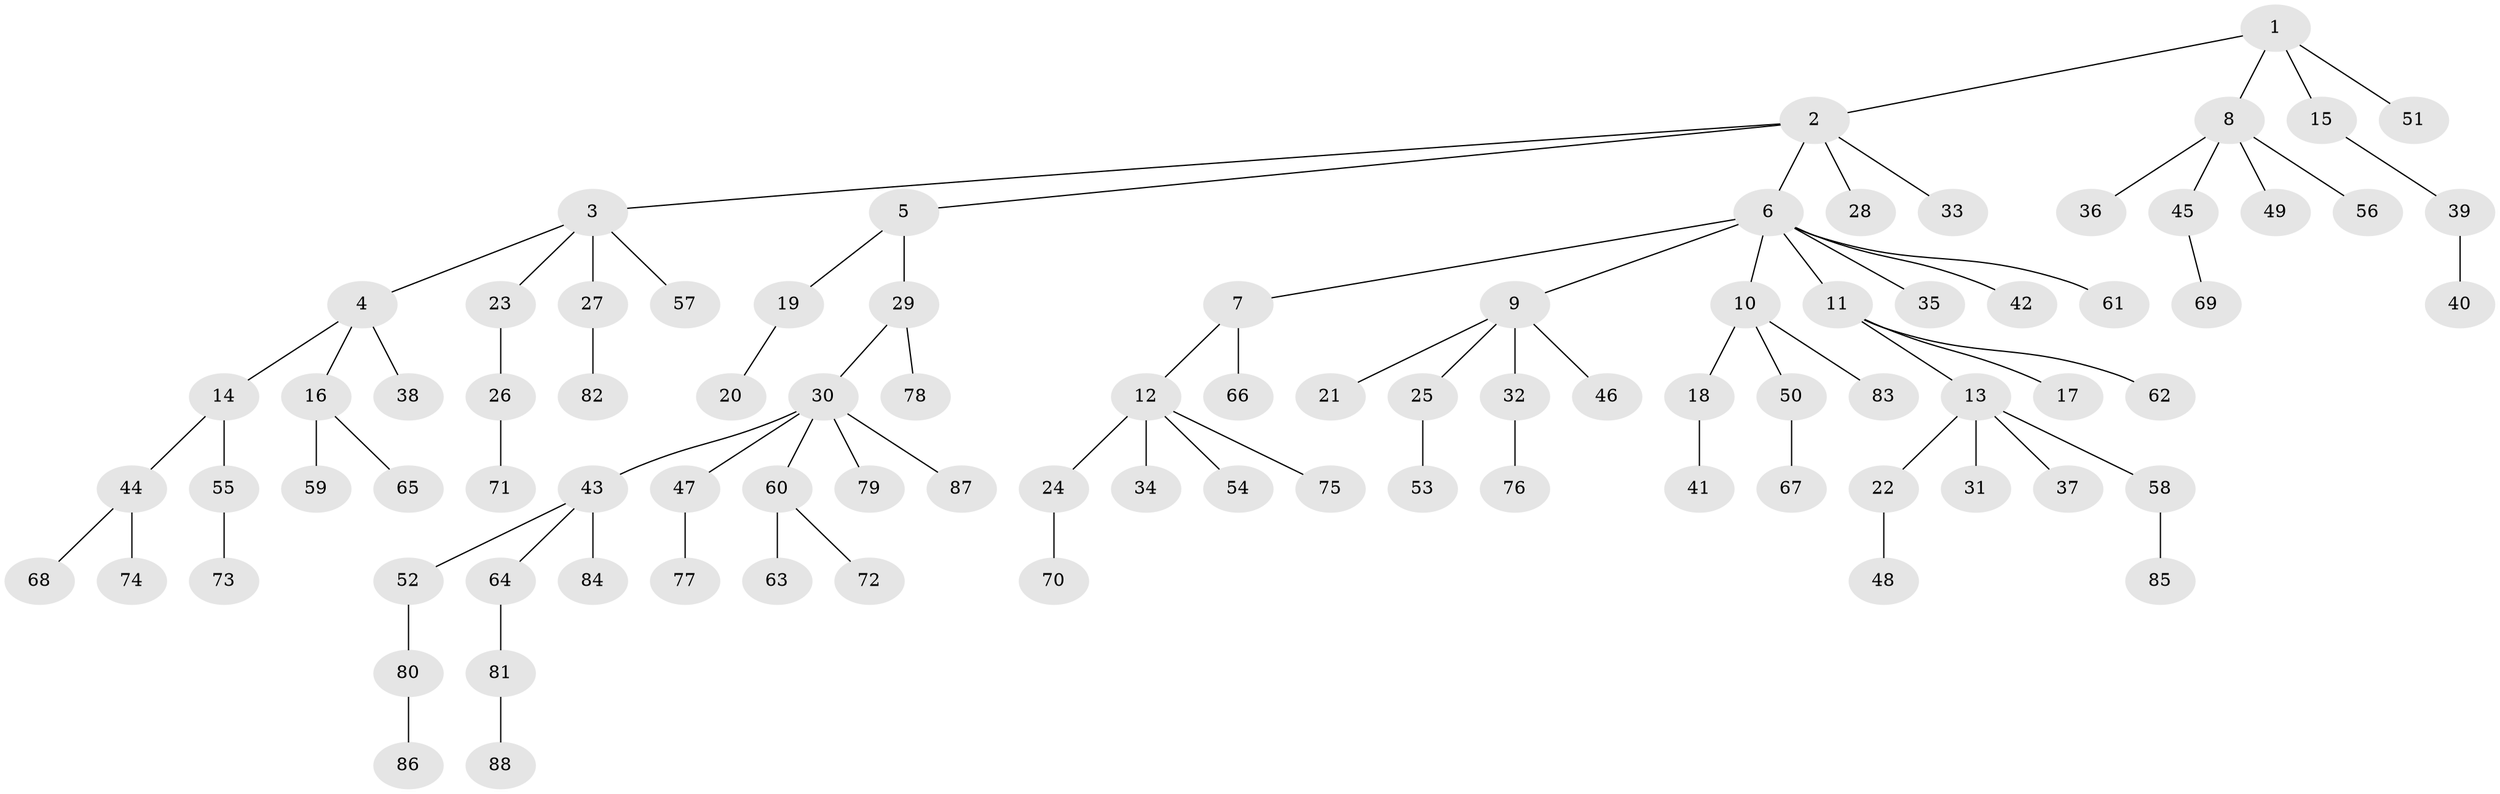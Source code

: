 // Generated by graph-tools (version 1.1) at 2025/53/03/09/25 04:53:05]
// undirected, 88 vertices, 87 edges
graph export_dot {
graph [start="1"]
  node [color=gray90,style=filled];
  1;
  2;
  3;
  4;
  5;
  6;
  7;
  8;
  9;
  10;
  11;
  12;
  13;
  14;
  15;
  16;
  17;
  18;
  19;
  20;
  21;
  22;
  23;
  24;
  25;
  26;
  27;
  28;
  29;
  30;
  31;
  32;
  33;
  34;
  35;
  36;
  37;
  38;
  39;
  40;
  41;
  42;
  43;
  44;
  45;
  46;
  47;
  48;
  49;
  50;
  51;
  52;
  53;
  54;
  55;
  56;
  57;
  58;
  59;
  60;
  61;
  62;
  63;
  64;
  65;
  66;
  67;
  68;
  69;
  70;
  71;
  72;
  73;
  74;
  75;
  76;
  77;
  78;
  79;
  80;
  81;
  82;
  83;
  84;
  85;
  86;
  87;
  88;
  1 -- 2;
  1 -- 8;
  1 -- 15;
  1 -- 51;
  2 -- 3;
  2 -- 5;
  2 -- 6;
  2 -- 28;
  2 -- 33;
  3 -- 4;
  3 -- 23;
  3 -- 27;
  3 -- 57;
  4 -- 14;
  4 -- 16;
  4 -- 38;
  5 -- 19;
  5 -- 29;
  6 -- 7;
  6 -- 9;
  6 -- 10;
  6 -- 11;
  6 -- 35;
  6 -- 42;
  6 -- 61;
  7 -- 12;
  7 -- 66;
  8 -- 36;
  8 -- 45;
  8 -- 49;
  8 -- 56;
  9 -- 21;
  9 -- 25;
  9 -- 32;
  9 -- 46;
  10 -- 18;
  10 -- 50;
  10 -- 83;
  11 -- 13;
  11 -- 17;
  11 -- 62;
  12 -- 24;
  12 -- 34;
  12 -- 54;
  12 -- 75;
  13 -- 22;
  13 -- 31;
  13 -- 37;
  13 -- 58;
  14 -- 44;
  14 -- 55;
  15 -- 39;
  16 -- 59;
  16 -- 65;
  18 -- 41;
  19 -- 20;
  22 -- 48;
  23 -- 26;
  24 -- 70;
  25 -- 53;
  26 -- 71;
  27 -- 82;
  29 -- 30;
  29 -- 78;
  30 -- 43;
  30 -- 47;
  30 -- 60;
  30 -- 79;
  30 -- 87;
  32 -- 76;
  39 -- 40;
  43 -- 52;
  43 -- 64;
  43 -- 84;
  44 -- 68;
  44 -- 74;
  45 -- 69;
  47 -- 77;
  50 -- 67;
  52 -- 80;
  55 -- 73;
  58 -- 85;
  60 -- 63;
  60 -- 72;
  64 -- 81;
  80 -- 86;
  81 -- 88;
}
